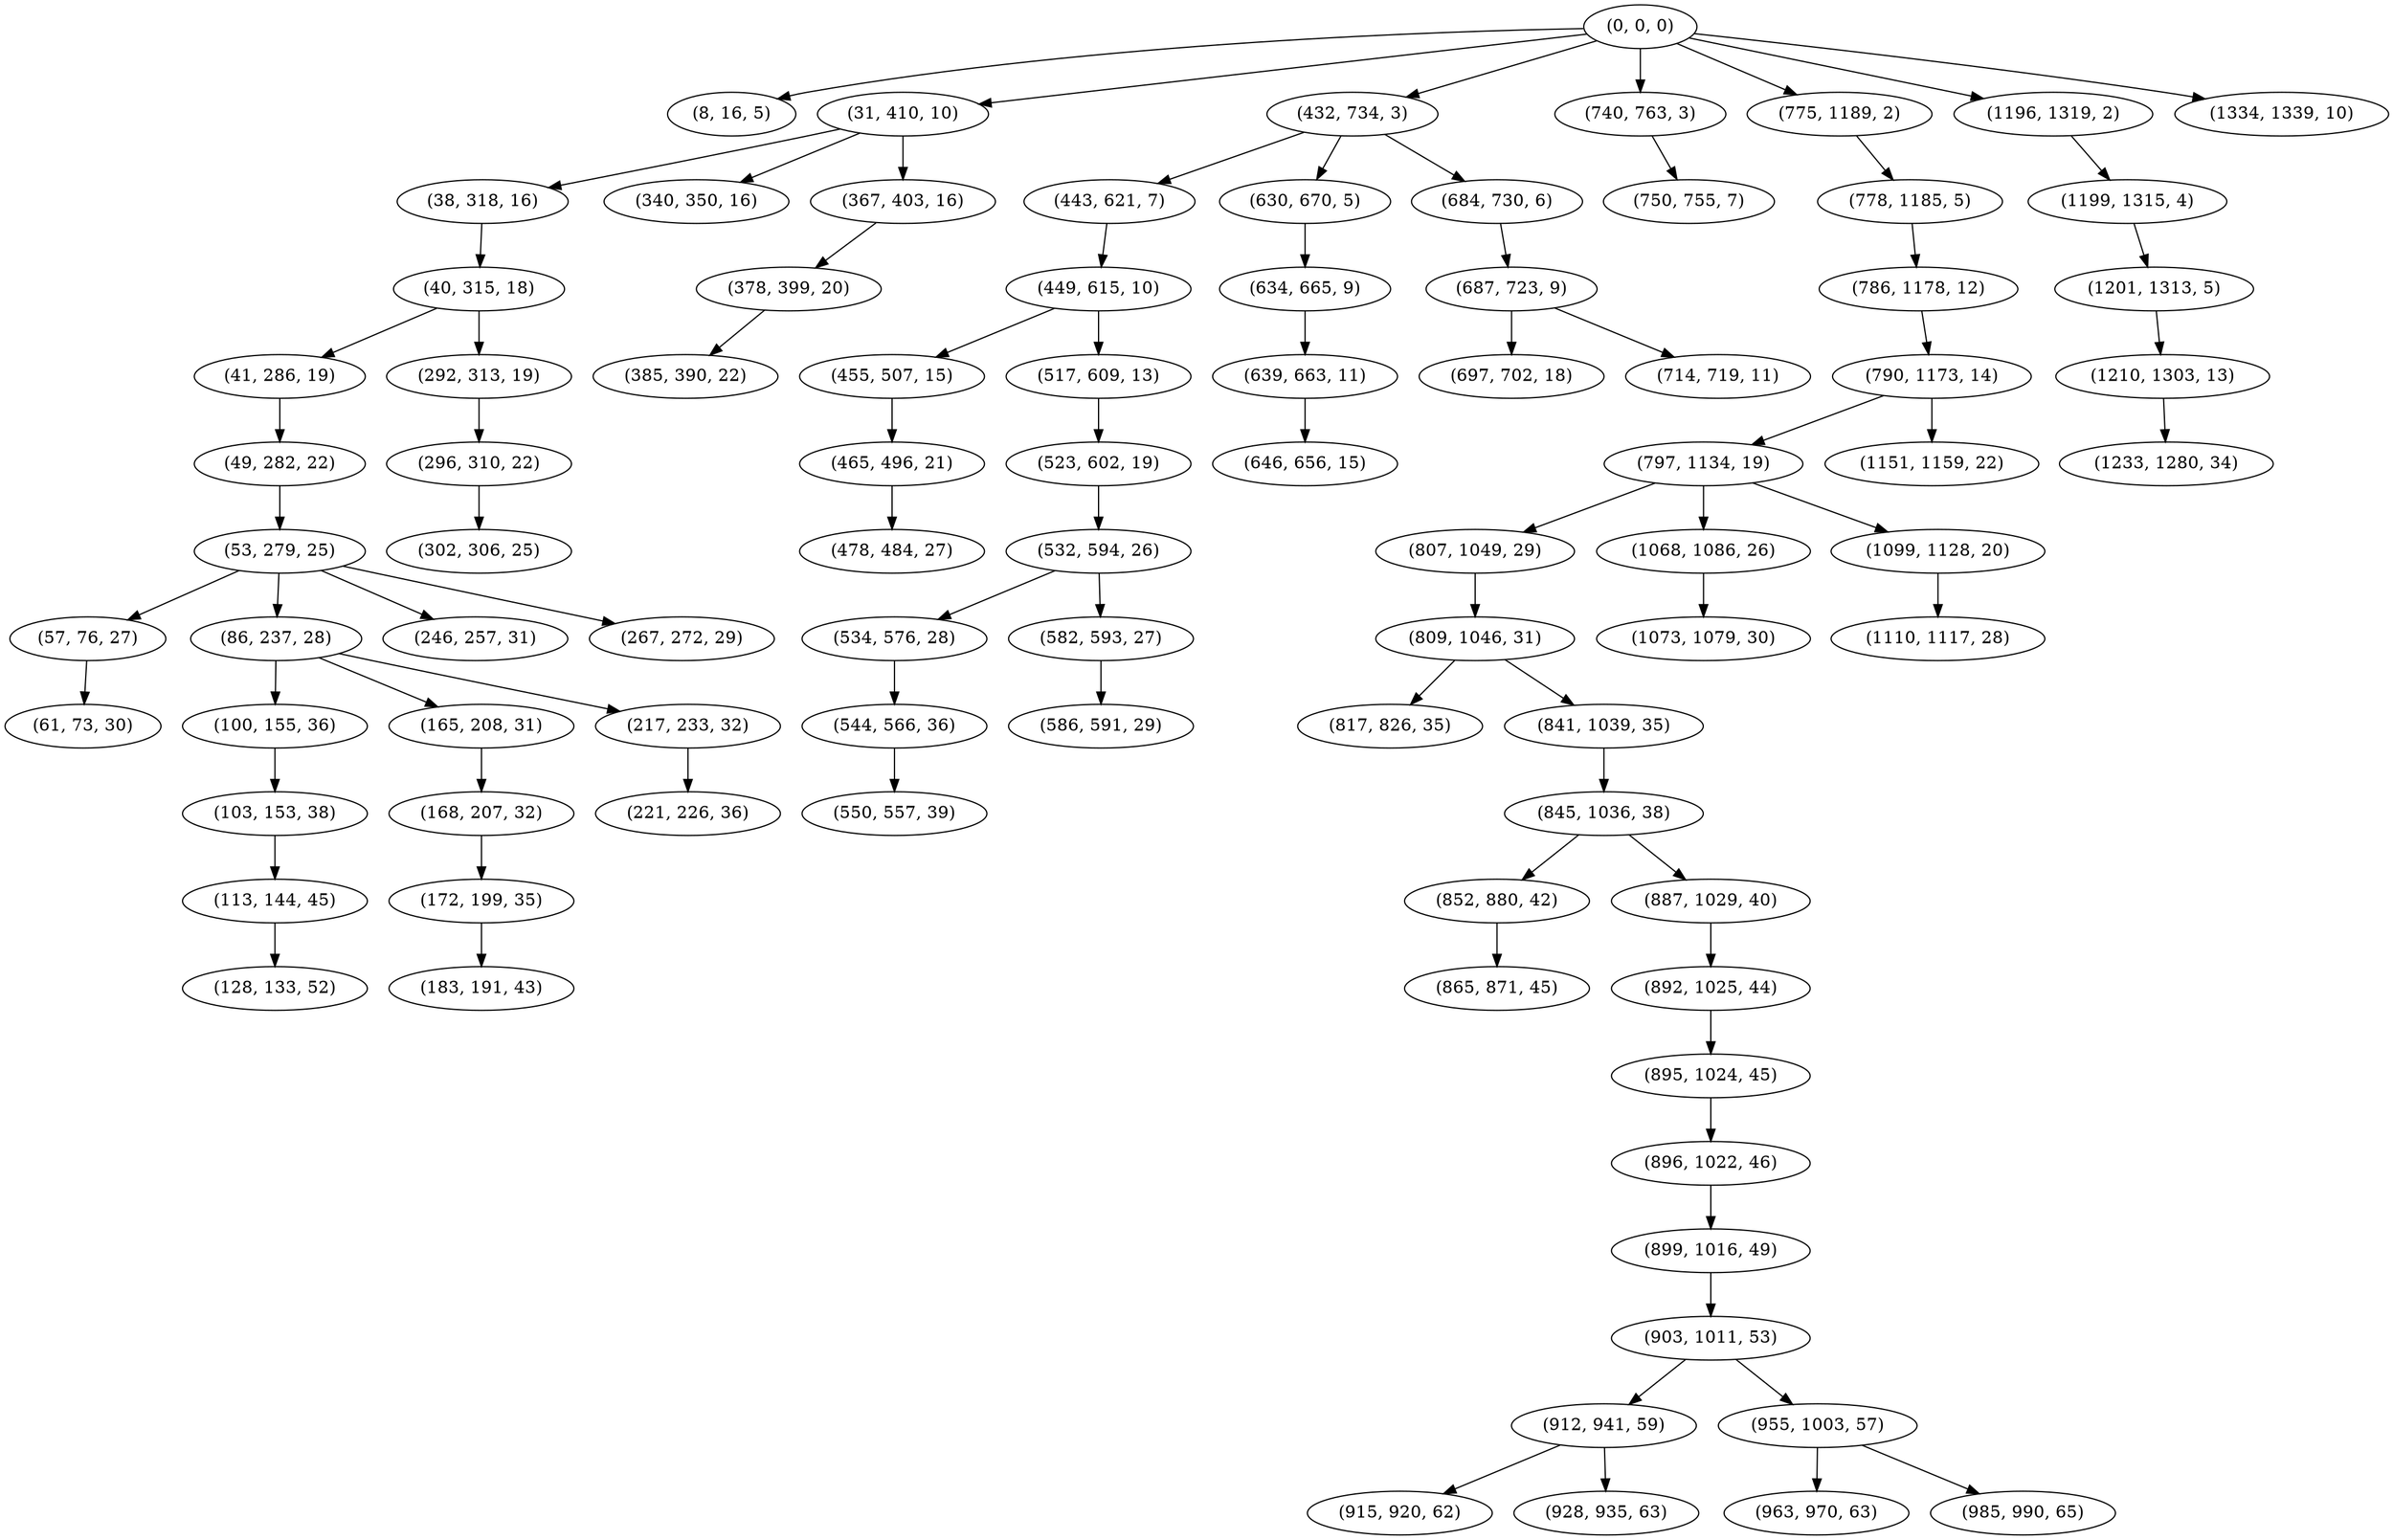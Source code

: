 digraph tree {
    "(0, 0, 0)";
    "(8, 16, 5)";
    "(31, 410, 10)";
    "(38, 318, 16)";
    "(40, 315, 18)";
    "(41, 286, 19)";
    "(49, 282, 22)";
    "(53, 279, 25)";
    "(57, 76, 27)";
    "(61, 73, 30)";
    "(86, 237, 28)";
    "(100, 155, 36)";
    "(103, 153, 38)";
    "(113, 144, 45)";
    "(128, 133, 52)";
    "(165, 208, 31)";
    "(168, 207, 32)";
    "(172, 199, 35)";
    "(183, 191, 43)";
    "(217, 233, 32)";
    "(221, 226, 36)";
    "(246, 257, 31)";
    "(267, 272, 29)";
    "(292, 313, 19)";
    "(296, 310, 22)";
    "(302, 306, 25)";
    "(340, 350, 16)";
    "(367, 403, 16)";
    "(378, 399, 20)";
    "(385, 390, 22)";
    "(432, 734, 3)";
    "(443, 621, 7)";
    "(449, 615, 10)";
    "(455, 507, 15)";
    "(465, 496, 21)";
    "(478, 484, 27)";
    "(517, 609, 13)";
    "(523, 602, 19)";
    "(532, 594, 26)";
    "(534, 576, 28)";
    "(544, 566, 36)";
    "(550, 557, 39)";
    "(582, 593, 27)";
    "(586, 591, 29)";
    "(630, 670, 5)";
    "(634, 665, 9)";
    "(639, 663, 11)";
    "(646, 656, 15)";
    "(684, 730, 6)";
    "(687, 723, 9)";
    "(697, 702, 18)";
    "(714, 719, 11)";
    "(740, 763, 3)";
    "(750, 755, 7)";
    "(775, 1189, 2)";
    "(778, 1185, 5)";
    "(786, 1178, 12)";
    "(790, 1173, 14)";
    "(797, 1134, 19)";
    "(807, 1049, 29)";
    "(809, 1046, 31)";
    "(817, 826, 35)";
    "(841, 1039, 35)";
    "(845, 1036, 38)";
    "(852, 880, 42)";
    "(865, 871, 45)";
    "(887, 1029, 40)";
    "(892, 1025, 44)";
    "(895, 1024, 45)";
    "(896, 1022, 46)";
    "(899, 1016, 49)";
    "(903, 1011, 53)";
    "(912, 941, 59)";
    "(915, 920, 62)";
    "(928, 935, 63)";
    "(955, 1003, 57)";
    "(963, 970, 63)";
    "(985, 990, 65)";
    "(1068, 1086, 26)";
    "(1073, 1079, 30)";
    "(1099, 1128, 20)";
    "(1110, 1117, 28)";
    "(1151, 1159, 22)";
    "(1196, 1319, 2)";
    "(1199, 1315, 4)";
    "(1201, 1313, 5)";
    "(1210, 1303, 13)";
    "(1233, 1280, 34)";
    "(1334, 1339, 10)";
    "(0, 0, 0)" -> "(8, 16, 5)";
    "(0, 0, 0)" -> "(31, 410, 10)";
    "(0, 0, 0)" -> "(432, 734, 3)";
    "(0, 0, 0)" -> "(740, 763, 3)";
    "(0, 0, 0)" -> "(775, 1189, 2)";
    "(0, 0, 0)" -> "(1196, 1319, 2)";
    "(0, 0, 0)" -> "(1334, 1339, 10)";
    "(31, 410, 10)" -> "(38, 318, 16)";
    "(31, 410, 10)" -> "(340, 350, 16)";
    "(31, 410, 10)" -> "(367, 403, 16)";
    "(38, 318, 16)" -> "(40, 315, 18)";
    "(40, 315, 18)" -> "(41, 286, 19)";
    "(40, 315, 18)" -> "(292, 313, 19)";
    "(41, 286, 19)" -> "(49, 282, 22)";
    "(49, 282, 22)" -> "(53, 279, 25)";
    "(53, 279, 25)" -> "(57, 76, 27)";
    "(53, 279, 25)" -> "(86, 237, 28)";
    "(53, 279, 25)" -> "(246, 257, 31)";
    "(53, 279, 25)" -> "(267, 272, 29)";
    "(57, 76, 27)" -> "(61, 73, 30)";
    "(86, 237, 28)" -> "(100, 155, 36)";
    "(86, 237, 28)" -> "(165, 208, 31)";
    "(86, 237, 28)" -> "(217, 233, 32)";
    "(100, 155, 36)" -> "(103, 153, 38)";
    "(103, 153, 38)" -> "(113, 144, 45)";
    "(113, 144, 45)" -> "(128, 133, 52)";
    "(165, 208, 31)" -> "(168, 207, 32)";
    "(168, 207, 32)" -> "(172, 199, 35)";
    "(172, 199, 35)" -> "(183, 191, 43)";
    "(217, 233, 32)" -> "(221, 226, 36)";
    "(292, 313, 19)" -> "(296, 310, 22)";
    "(296, 310, 22)" -> "(302, 306, 25)";
    "(367, 403, 16)" -> "(378, 399, 20)";
    "(378, 399, 20)" -> "(385, 390, 22)";
    "(432, 734, 3)" -> "(443, 621, 7)";
    "(432, 734, 3)" -> "(630, 670, 5)";
    "(432, 734, 3)" -> "(684, 730, 6)";
    "(443, 621, 7)" -> "(449, 615, 10)";
    "(449, 615, 10)" -> "(455, 507, 15)";
    "(449, 615, 10)" -> "(517, 609, 13)";
    "(455, 507, 15)" -> "(465, 496, 21)";
    "(465, 496, 21)" -> "(478, 484, 27)";
    "(517, 609, 13)" -> "(523, 602, 19)";
    "(523, 602, 19)" -> "(532, 594, 26)";
    "(532, 594, 26)" -> "(534, 576, 28)";
    "(532, 594, 26)" -> "(582, 593, 27)";
    "(534, 576, 28)" -> "(544, 566, 36)";
    "(544, 566, 36)" -> "(550, 557, 39)";
    "(582, 593, 27)" -> "(586, 591, 29)";
    "(630, 670, 5)" -> "(634, 665, 9)";
    "(634, 665, 9)" -> "(639, 663, 11)";
    "(639, 663, 11)" -> "(646, 656, 15)";
    "(684, 730, 6)" -> "(687, 723, 9)";
    "(687, 723, 9)" -> "(697, 702, 18)";
    "(687, 723, 9)" -> "(714, 719, 11)";
    "(740, 763, 3)" -> "(750, 755, 7)";
    "(775, 1189, 2)" -> "(778, 1185, 5)";
    "(778, 1185, 5)" -> "(786, 1178, 12)";
    "(786, 1178, 12)" -> "(790, 1173, 14)";
    "(790, 1173, 14)" -> "(797, 1134, 19)";
    "(790, 1173, 14)" -> "(1151, 1159, 22)";
    "(797, 1134, 19)" -> "(807, 1049, 29)";
    "(797, 1134, 19)" -> "(1068, 1086, 26)";
    "(797, 1134, 19)" -> "(1099, 1128, 20)";
    "(807, 1049, 29)" -> "(809, 1046, 31)";
    "(809, 1046, 31)" -> "(817, 826, 35)";
    "(809, 1046, 31)" -> "(841, 1039, 35)";
    "(841, 1039, 35)" -> "(845, 1036, 38)";
    "(845, 1036, 38)" -> "(852, 880, 42)";
    "(845, 1036, 38)" -> "(887, 1029, 40)";
    "(852, 880, 42)" -> "(865, 871, 45)";
    "(887, 1029, 40)" -> "(892, 1025, 44)";
    "(892, 1025, 44)" -> "(895, 1024, 45)";
    "(895, 1024, 45)" -> "(896, 1022, 46)";
    "(896, 1022, 46)" -> "(899, 1016, 49)";
    "(899, 1016, 49)" -> "(903, 1011, 53)";
    "(903, 1011, 53)" -> "(912, 941, 59)";
    "(903, 1011, 53)" -> "(955, 1003, 57)";
    "(912, 941, 59)" -> "(915, 920, 62)";
    "(912, 941, 59)" -> "(928, 935, 63)";
    "(955, 1003, 57)" -> "(963, 970, 63)";
    "(955, 1003, 57)" -> "(985, 990, 65)";
    "(1068, 1086, 26)" -> "(1073, 1079, 30)";
    "(1099, 1128, 20)" -> "(1110, 1117, 28)";
    "(1196, 1319, 2)" -> "(1199, 1315, 4)";
    "(1199, 1315, 4)" -> "(1201, 1313, 5)";
    "(1201, 1313, 5)" -> "(1210, 1303, 13)";
    "(1210, 1303, 13)" -> "(1233, 1280, 34)";
}

